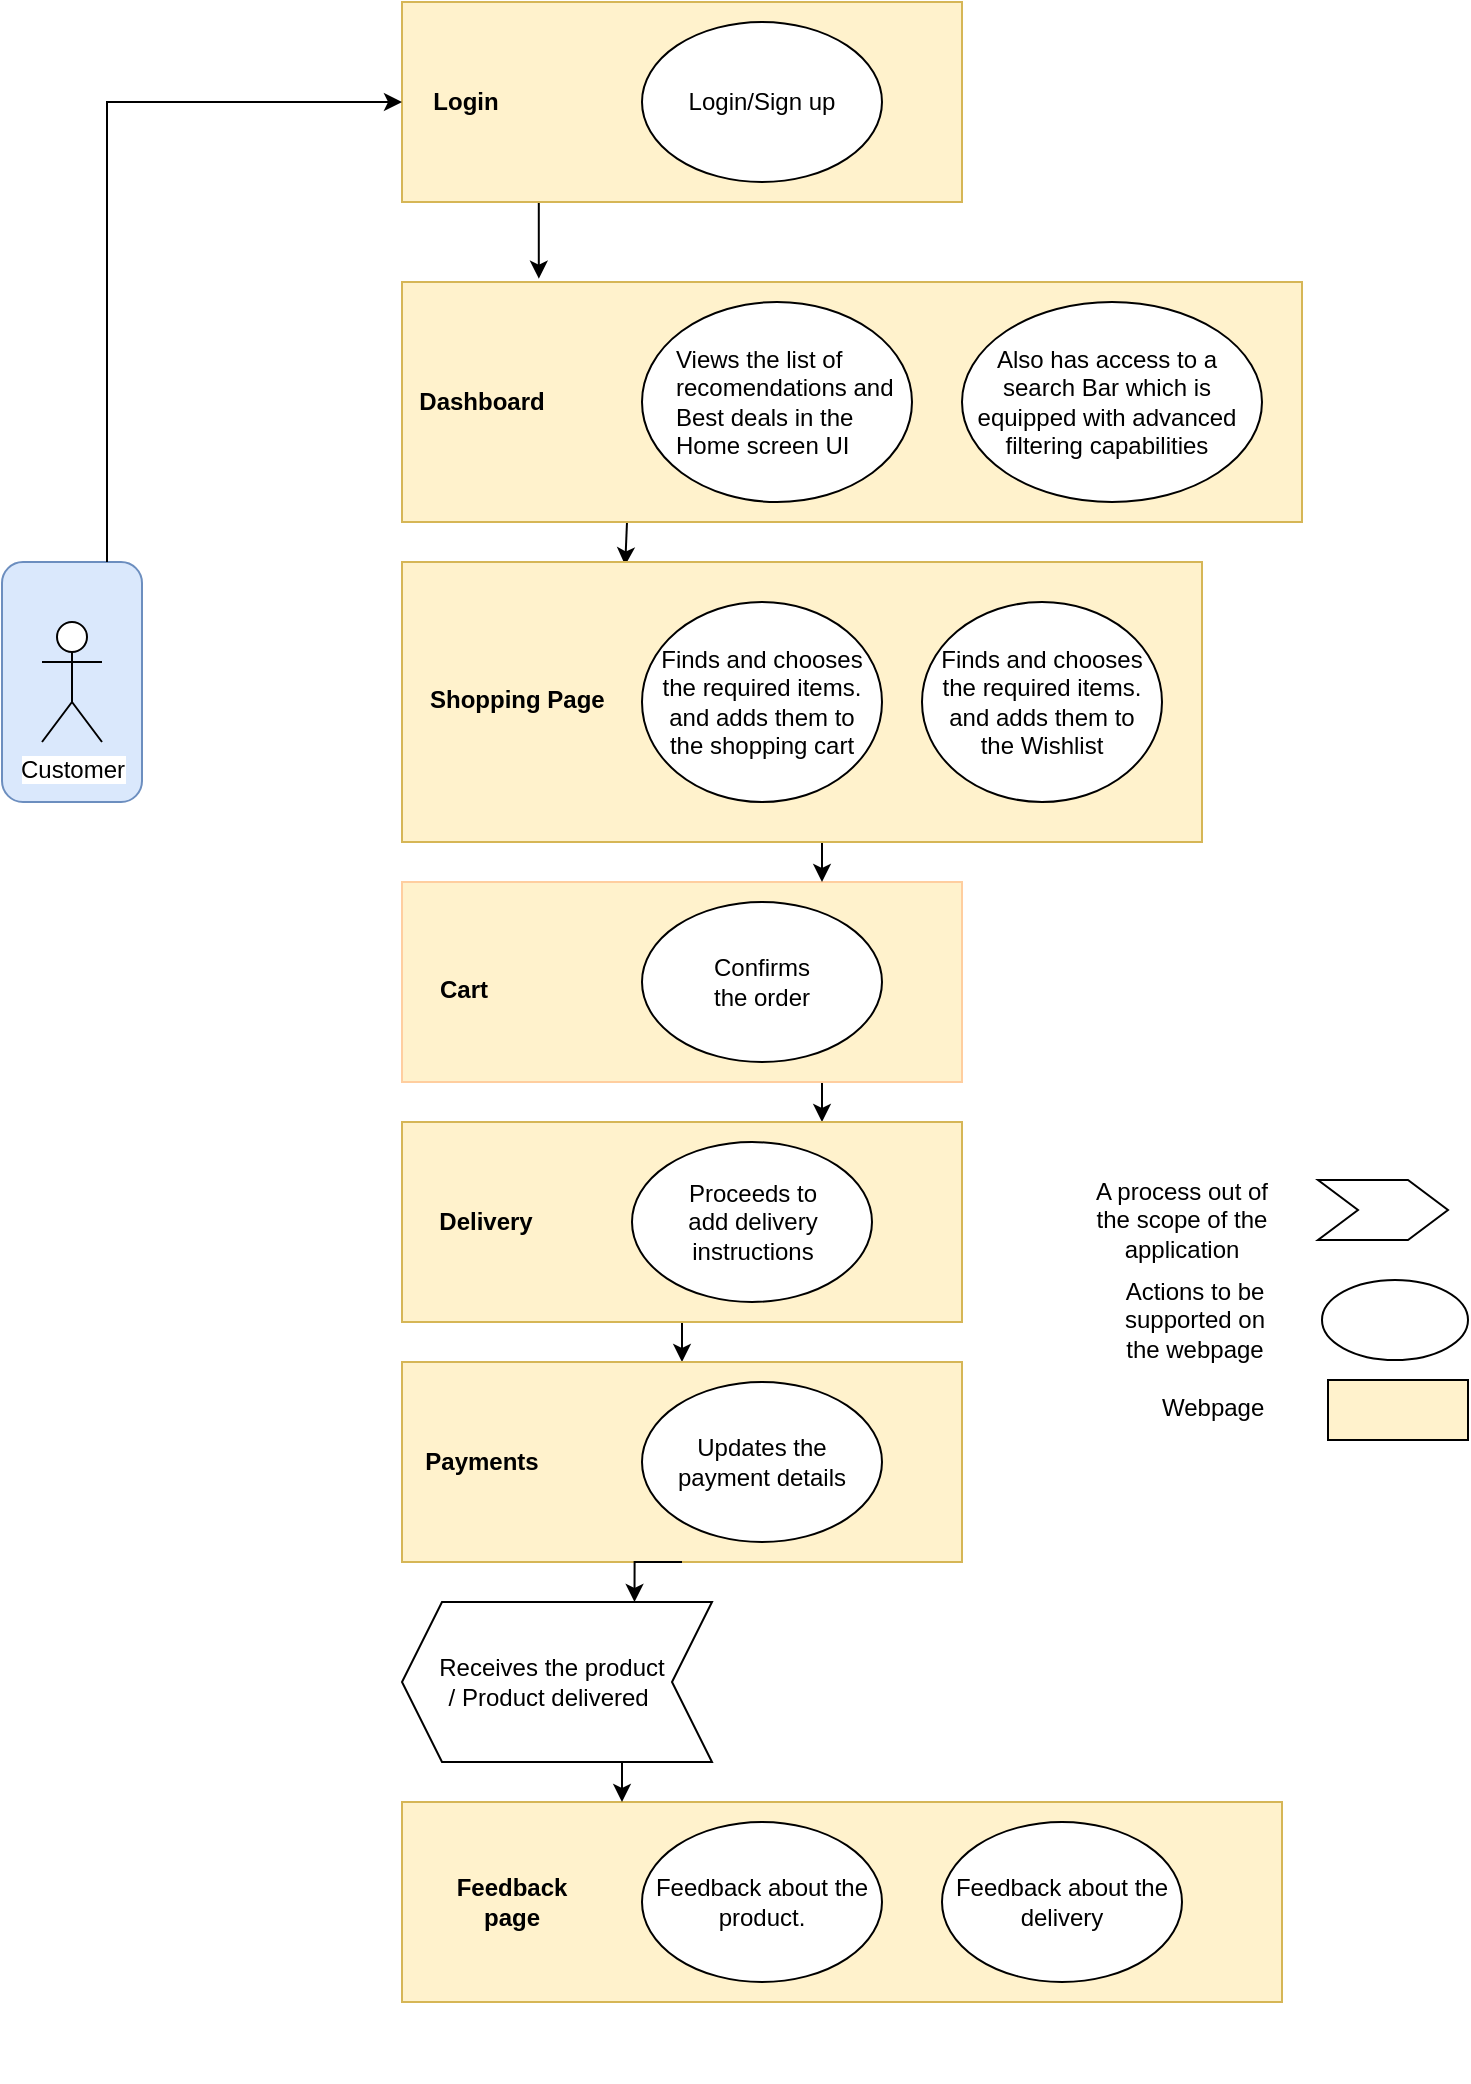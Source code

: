 <mxfile version="12.3.2" type="device" pages="1"><diagram id="129X-ychBDiigLBu-Kmn" name="Page-1"><mxGraphModel dx="1422" dy="810" grid="1" gridSize="10" guides="1" tooltips="1" connect="1" arrows="1" fold="1" page="1" pageScale="1" pageWidth="850" pageHeight="1100" math="0" shadow="0"><root><mxCell id="0"/><mxCell id="1" parent="0"/><mxCell id="P_HHTpu3daHOdObdXbKx-111" style="edgeStyle=orthogonalEdgeStyle;rounded=0;orthogonalLoop=1;jettySize=auto;html=1;exitX=0.75;exitY=1;exitDx=0;exitDy=0;entryX=0.75;entryY=0;entryDx=0;entryDy=0;" parent="1" source="P_HHTpu3daHOdObdXbKx-109" target="P_HHTpu3daHOdObdXbKx-75" edge="1"><mxGeometry relative="1" as="geometry"/></mxCell><mxCell id="P_HHTpu3daHOdObdXbKx-109" value="" style="rounded=0;whiteSpace=wrap;html=1;fillColor=#FFF2CC;strokeColor=#FFCE9F;" parent="1" vertex="1"><mxGeometry x="280" y="440" width="280" height="100" as="geometry"/></mxCell><mxCell id="P_HHTpu3daHOdObdXbKx-106" style="edgeStyle=orthogonalEdgeStyle;rounded=0;orthogonalLoop=1;jettySize=auto;html=1;exitX=0.25;exitY=1;exitDx=0;exitDy=0;entryX=0.152;entryY=-0.014;entryDx=0;entryDy=0;entryPerimeter=0;" parent="1" source="P_HHTpu3daHOdObdXbKx-93" target="P_HHTpu3daHOdObdXbKx-91" edge="1"><mxGeometry relative="1" as="geometry"/></mxCell><mxCell id="P_HHTpu3daHOdObdXbKx-93" value="" style="rounded=0;whiteSpace=wrap;html=1;fillColor=#fff2cc;strokeColor=#d6b656;" parent="1" vertex="1"><mxGeometry x="280" width="280" height="100" as="geometry"/></mxCell><mxCell id="P_HHTpu3daHOdObdXbKx-107" style="edgeStyle=orthogonalEdgeStyle;rounded=0;orthogonalLoop=1;jettySize=auto;html=1;exitX=0.25;exitY=1;exitDx=0;exitDy=0;entryX=0.279;entryY=0.012;entryDx=0;entryDy=0;entryPerimeter=0;" parent="1" source="P_HHTpu3daHOdObdXbKx-91" target="P_HHTpu3daHOdObdXbKx-86" edge="1"><mxGeometry relative="1" as="geometry"/></mxCell><mxCell id="P_HHTpu3daHOdObdXbKx-91" value="" style="rounded=0;whiteSpace=wrap;html=1;fillColor=#fff2cc;strokeColor=#d6b656;" parent="1" vertex="1"><mxGeometry x="280" y="140" width="450" height="120" as="geometry"/></mxCell><mxCell id="P_HHTpu3daHOdObdXbKx-110" style="edgeStyle=orthogonalEdgeStyle;rounded=0;orthogonalLoop=1;jettySize=auto;html=1;exitX=0.5;exitY=1;exitDx=0;exitDy=0;entryX=0.75;entryY=0;entryDx=0;entryDy=0;" parent="1" source="P_HHTpu3daHOdObdXbKx-86" target="P_HHTpu3daHOdObdXbKx-109" edge="1"><mxGeometry relative="1" as="geometry"/></mxCell><mxCell id="P_HHTpu3daHOdObdXbKx-86" value="" style="rounded=0;whiteSpace=wrap;html=1;fillColor=#FFF2CC;strokeColor=#d6b656;" parent="1" vertex="1"><mxGeometry x="280" y="280" width="400" height="140" as="geometry"/></mxCell><mxCell id="P_HHTpu3daHOdObdXbKx-82" value="" style="ellipse;whiteSpace=wrap;html=1;" parent="1" vertex="1"><mxGeometry x="400" y="450" width="120" height="80" as="geometry"/></mxCell><mxCell id="P_HHTpu3daHOdObdXbKx-112" style="edgeStyle=orthogonalEdgeStyle;rounded=0;orthogonalLoop=1;jettySize=auto;html=1;exitX=0.5;exitY=1;exitDx=0;exitDy=0;entryX=0.5;entryY=0;entryDx=0;entryDy=0;" parent="1" source="P_HHTpu3daHOdObdXbKx-75" target="P_HHTpu3daHOdObdXbKx-70" edge="1"><mxGeometry relative="1" as="geometry"/></mxCell><mxCell id="P_HHTpu3daHOdObdXbKx-75" value="" style="rounded=0;whiteSpace=wrap;html=1;fillColor=#fff2cc;strokeColor=#d6b656;" parent="1" vertex="1"><mxGeometry x="280" y="560" width="280" height="100" as="geometry"/></mxCell><mxCell id="P_HHTpu3daHOdObdXbKx-49" value="" style="ellipse;whiteSpace=wrap;html=1;" parent="1" vertex="1"><mxGeometry x="395" y="570" width="120" height="80" as="geometry"/></mxCell><mxCell id="P_HHTpu3daHOdObdXbKx-9" value="" style="group" parent="1" vertex="1" connectable="0"><mxGeometry x="80" y="280" width="70" height="120" as="geometry"/></mxCell><mxCell id="P_HHTpu3daHOdObdXbKx-8" value="" style="group" parent="P_HHTpu3daHOdObdXbKx-9" vertex="1" connectable="0"><mxGeometry width="70" height="120" as="geometry"/></mxCell><mxCell id="P_HHTpu3daHOdObdXbKx-6" value="" style="rounded=1;whiteSpace=wrap;html=1;fillColor=#dae8fc;strokeColor=#6c8ebf;" parent="P_HHTpu3daHOdObdXbKx-8" vertex="1"><mxGeometry width="70" height="120" as="geometry"/></mxCell><mxCell id="P_HHTpu3daHOdObdXbKx-4" value="Customer&lt;br&gt;" style="shape=umlActor;verticalLabelPosition=bottom;labelBackgroundColor=#ffffff;verticalAlign=top;html=1;outlineConnect=0;" parent="P_HHTpu3daHOdObdXbKx-8" vertex="1"><mxGeometry x="20" y="30" width="30" height="60" as="geometry"/></mxCell><mxCell id="P_HHTpu3daHOdObdXbKx-18" value="" style="group" parent="1" vertex="1" connectable="0"><mxGeometry x="322" y="160" width="375" height="120" as="geometry"/></mxCell><mxCell id="P_HHTpu3daHOdObdXbKx-30" value="" style="ellipse;whiteSpace=wrap;html=1;" parent="P_HHTpu3daHOdObdXbKx-18" vertex="1"><mxGeometry x="78" y="-10" width="135" height="100" as="geometry"/></mxCell><mxCell id="P_HHTpu3daHOdObdXbKx-21" style="edgeStyle=orthogonalEdgeStyle;rounded=0;orthogonalLoop=1;jettySize=auto;html=1;exitX=0.5;exitY=1;exitDx=0;exitDy=0;" parent="P_HHTpu3daHOdObdXbKx-18" edge="1"><mxGeometry relative="1" as="geometry"><mxPoint x="209" y="170" as="sourcePoint"/><mxPoint x="209" y="170" as="targetPoint"/></mxGeometry></mxCell><mxCell id="P_HHTpu3daHOdObdXbKx-35" value="" style="group" parent="P_HHTpu3daHOdObdXbKx-18" vertex="1" connectable="0"><mxGeometry x="238" y="-20" width="150" height="110" as="geometry"/></mxCell><mxCell id="P_HHTpu3daHOdObdXbKx-34" value="" style="ellipse;whiteSpace=wrap;html=1;" parent="P_HHTpu3daHOdObdXbKx-35" vertex="1"><mxGeometry y="10" width="150" height="100" as="geometry"/></mxCell><mxCell id="P_HHTpu3daHOdObdXbKx-33" value="Also has access to a search Bar which is equipped with advanced filtering capabilities" style="text;html=1;strokeColor=none;fillColor=none;align=center;verticalAlign=middle;whiteSpace=wrap;rounded=0;" parent="P_HHTpu3daHOdObdXbKx-35" vertex="1"><mxGeometry x="5" y="50" width="135" height="20" as="geometry"/></mxCell><mxCell id="P_HHTpu3daHOdObdXbKx-89" value="Views the list of&lt;br&gt;recomendations&amp;nbsp;and&lt;br&gt;Best deals in the &lt;br&gt;Home screen UI" style="text;html=1;" parent="P_HHTpu3daHOdObdXbKx-18" vertex="1"><mxGeometry x="93" y="5" width="80" height="60" as="geometry"/></mxCell><mxCell id="P_HHTpu3daHOdObdXbKx-29" value="" style="ellipse;whiteSpace=wrap;html=1;" parent="1" vertex="1"><mxGeometry x="400" y="10" width="120" height="80" as="geometry"/></mxCell><mxCell id="P_HHTpu3daHOdObdXbKx-31" value="Login/Sign up" style="text;html=1;strokeColor=none;fillColor=none;align=center;verticalAlign=middle;whiteSpace=wrap;rounded=0;" parent="1" vertex="1"><mxGeometry x="415" y="40" width="90" height="20" as="geometry"/></mxCell><mxCell id="P_HHTpu3daHOdObdXbKx-43" value="" style="group" parent="1" vertex="1" connectable="0"><mxGeometry x="400" y="300" width="120" height="100" as="geometry"/></mxCell><mxCell id="P_HHTpu3daHOdObdXbKx-39" value="" style="ellipse;whiteSpace=wrap;html=1;" parent="P_HHTpu3daHOdObdXbKx-43" vertex="1"><mxGeometry width="120" height="100" as="geometry"/></mxCell><mxCell id="P_HHTpu3daHOdObdXbKx-38" value="Finds and chooses the required items. and adds them to the shopping cart" style="text;html=1;strokeColor=none;fillColor=none;align=center;verticalAlign=middle;whiteSpace=wrap;rounded=0;" parent="P_HHTpu3daHOdObdXbKx-43" vertex="1"><mxGeometry x="5" y="40" width="110" height="20" as="geometry"/></mxCell><mxCell id="P_HHTpu3daHOdObdXbKx-44" value="" style="group" parent="1" vertex="1" connectable="0"><mxGeometry x="540" y="300" width="120" height="100" as="geometry"/></mxCell><mxCell id="P_HHTpu3daHOdObdXbKx-45" value="" style="ellipse;whiteSpace=wrap;html=1;" parent="P_HHTpu3daHOdObdXbKx-44" vertex="1"><mxGeometry width="120" height="100" as="geometry"/></mxCell><mxCell id="P_HHTpu3daHOdObdXbKx-46" value="Finds and chooses the required items. and adds them to the Wishlist" style="text;html=1;strokeColor=none;fillColor=none;align=center;verticalAlign=middle;whiteSpace=wrap;rounded=0;" parent="P_HHTpu3daHOdObdXbKx-44" vertex="1"><mxGeometry x="5" y="40" width="110" height="20" as="geometry"/></mxCell><mxCell id="P_HHTpu3daHOdObdXbKx-48" value="Proceeds to add delivery instructions" style="text;html=1;strokeColor=none;fillColor=none;align=center;verticalAlign=middle;whiteSpace=wrap;rounded=0;" parent="1" vertex="1"><mxGeometry x="417.5" y="600" width="75" height="20" as="geometry"/></mxCell><mxCell id="P_HHTpu3daHOdObdXbKx-77" value="" style="group" parent="1" vertex="1" connectable="0"><mxGeometry x="280" y="660" width="440" height="380" as="geometry"/></mxCell><mxCell id="P_HHTpu3daHOdObdXbKx-76" value="" style="group" parent="P_HHTpu3daHOdObdXbKx-77" vertex="1" connectable="0"><mxGeometry width="440" height="380" as="geometry"/></mxCell><mxCell id="P_HHTpu3daHOdObdXbKx-73" value="" style="group" parent="P_HHTpu3daHOdObdXbKx-76" vertex="1" connectable="0"><mxGeometry y="240" width="440" height="140" as="geometry"/></mxCell><mxCell id="P_HHTpu3daHOdObdXbKx-80" value="" style="group" parent="P_HHTpu3daHOdObdXbKx-73" vertex="1" connectable="0"><mxGeometry width="440" height="100" as="geometry"/></mxCell><mxCell id="P_HHTpu3daHOdObdXbKx-66" value="" style="rounded=0;whiteSpace=wrap;html=1;fillColor=#fff2cc;strokeColor=#d6b656;" parent="P_HHTpu3daHOdObdXbKx-80" vertex="1"><mxGeometry width="440" height="100" as="geometry"/></mxCell><mxCell id="P_HHTpu3daHOdObdXbKx-67" value="&lt;b&gt;Feedback page&lt;/b&gt;" style="text;html=1;strokeColor=none;fillColor=none;align=center;verticalAlign=middle;whiteSpace=wrap;rounded=0;" parent="P_HHTpu3daHOdObdXbKx-80" vertex="1"><mxGeometry x="20" y="40" width="70" height="20" as="geometry"/></mxCell><mxCell id="P_HHTpu3daHOdObdXbKx-62" value="" style="group" parent="P_HHTpu3daHOdObdXbKx-80" vertex="1" connectable="0"><mxGeometry x="120" y="10" width="120" height="80" as="geometry"/></mxCell><mxCell id="P_HHTpu3daHOdObdXbKx-59" value="" style="ellipse;whiteSpace=wrap;html=1;" parent="P_HHTpu3daHOdObdXbKx-62" vertex="1"><mxGeometry width="120" height="80" as="geometry"/></mxCell><mxCell id="P_HHTpu3daHOdObdXbKx-60" value="Feedback about the product." style="text;html=1;strokeColor=none;fillColor=none;align=center;verticalAlign=middle;whiteSpace=wrap;rounded=0;" parent="P_HHTpu3daHOdObdXbKx-62" vertex="1"><mxGeometry x="5" y="30" width="110" height="20" as="geometry"/></mxCell><mxCell id="P_HHTpu3daHOdObdXbKx-63" value="" style="group" parent="P_HHTpu3daHOdObdXbKx-80" vertex="1" connectable="0"><mxGeometry x="270" y="10" width="120" height="80" as="geometry"/></mxCell><mxCell id="P_HHTpu3daHOdObdXbKx-64" value="" style="ellipse;whiteSpace=wrap;html=1;" parent="P_HHTpu3daHOdObdXbKx-63" vertex="1"><mxGeometry width="120" height="80" as="geometry"/></mxCell><mxCell id="P_HHTpu3daHOdObdXbKx-65" value="Feedback about the delivery" style="text;html=1;strokeColor=none;fillColor=none;align=center;verticalAlign=middle;whiteSpace=wrap;rounded=0;" parent="P_HHTpu3daHOdObdXbKx-63" vertex="1"><mxGeometry x="5" y="30" width="110" height="20" as="geometry"/></mxCell><mxCell id="P_HHTpu3daHOdObdXbKx-79" value="" style="group" parent="P_HHTpu3daHOdObdXbKx-76" vertex="1" connectable="0"><mxGeometry y="140" width="155" height="80" as="geometry"/></mxCell><mxCell id="P_HHTpu3daHOdObdXbKx-74" value="" style="shape=step;perimeter=stepPerimeter;whiteSpace=wrap;html=1;fixedSize=1;size=20;rotation=180;" parent="P_HHTpu3daHOdObdXbKx-79" vertex="1"><mxGeometry width="155" height="80" as="geometry"/></mxCell><mxCell id="P_HHTpu3daHOdObdXbKx-54" value="Receives the product / Product delivered&amp;nbsp;" style="text;html=1;strokeColor=none;fillColor=none;align=center;verticalAlign=middle;whiteSpace=wrap;rounded=0;" parent="P_HHTpu3daHOdObdXbKx-79" vertex="1"><mxGeometry x="15" y="30" width="120" height="20" as="geometry"/></mxCell><mxCell id="P_HHTpu3daHOdObdXbKx-72" value="" style="group" parent="P_HHTpu3daHOdObdXbKx-76" vertex="1" connectable="0"><mxGeometry y="20" width="300" height="110" as="geometry"/></mxCell><mxCell id="P_HHTpu3daHOdObdXbKx-70" value="" style="rounded=0;whiteSpace=wrap;html=1;fillColor=#fff2cc;strokeColor=#d6b656;" parent="P_HHTpu3daHOdObdXbKx-72" vertex="1"><mxGeometry width="280" height="100" as="geometry"/></mxCell><mxCell id="P_HHTpu3daHOdObdXbKx-52" value="" style="group" parent="P_HHTpu3daHOdObdXbKx-72" vertex="1" connectable="0"><mxGeometry x="120" y="10" width="120" height="80" as="geometry"/></mxCell><mxCell id="P_HHTpu3daHOdObdXbKx-51" value="" style="ellipse;whiteSpace=wrap;html=1;" parent="P_HHTpu3daHOdObdXbKx-52" vertex="1"><mxGeometry width="120" height="80" as="geometry"/></mxCell><mxCell id="P_HHTpu3daHOdObdXbKx-50" value="Updates the payment details" style="text;html=1;strokeColor=none;fillColor=none;align=center;verticalAlign=middle;whiteSpace=wrap;rounded=0;" parent="P_HHTpu3daHOdObdXbKx-52" vertex="1"><mxGeometry x="15" y="20" width="90" height="40" as="geometry"/></mxCell><mxCell id="P_HHTpu3daHOdObdXbKx-71" value="&lt;b&gt;Payments&lt;/b&gt;" style="text;html=1;strokeColor=none;fillColor=none;align=center;verticalAlign=middle;whiteSpace=wrap;rounded=0;" parent="P_HHTpu3daHOdObdXbKx-72" vertex="1"><mxGeometry x="20" y="40" width="40" height="20" as="geometry"/></mxCell><mxCell id="P_HHTpu3daHOdObdXbKx-115" style="edgeStyle=orthogonalEdgeStyle;rounded=0;orthogonalLoop=1;jettySize=auto;html=1;exitX=0.5;exitY=1;exitDx=0;exitDy=0;entryX=0.25;entryY=1;entryDx=0;entryDy=0;" parent="P_HHTpu3daHOdObdXbKx-76" source="P_HHTpu3daHOdObdXbKx-70" target="P_HHTpu3daHOdObdXbKx-74" edge="1"><mxGeometry relative="1" as="geometry"/></mxCell><mxCell id="P_HHTpu3daHOdObdXbKx-116" style="edgeStyle=orthogonalEdgeStyle;rounded=0;orthogonalLoop=1;jettySize=auto;html=1;exitX=0.25;exitY=0;exitDx=0;exitDy=0;entryX=0.25;entryY=0;entryDx=0;entryDy=0;" parent="P_HHTpu3daHOdObdXbKx-76" source="P_HHTpu3daHOdObdXbKx-74" target="P_HHTpu3daHOdObdXbKx-66" edge="1"><mxGeometry relative="1" as="geometry"/></mxCell><mxCell id="P_HHTpu3daHOdObdXbKx-78" value="&lt;b&gt;Delivery&lt;/b&gt;" style="text;html=1;strokeColor=none;fillColor=none;align=center;verticalAlign=middle;whiteSpace=wrap;rounded=0;" parent="1" vertex="1"><mxGeometry x="302" y="600" width="40" height="20" as="geometry"/></mxCell><mxCell id="P_HHTpu3daHOdObdXbKx-81" value="Confirms the order" style="text;html=1;strokeColor=none;fillColor=none;align=center;verticalAlign=middle;whiteSpace=wrap;rounded=0;" parent="1" vertex="1"><mxGeometry x="428" y="480" width="64" height="20" as="geometry"/></mxCell><mxCell id="P_HHTpu3daHOdObdXbKx-85" value="&lt;b&gt;Cart&lt;/b&gt;" style="text;html=1;" parent="1" vertex="1"><mxGeometry x="297" y="480" width="50" height="30" as="geometry"/></mxCell><mxCell id="P_HHTpu3daHOdObdXbKx-88" value="&lt;b&gt;Shopping Page&lt;/b&gt;" style="text;html=1;" parent="1" vertex="1"><mxGeometry x="292" y="335" width="50" height="30" as="geometry"/></mxCell><mxCell id="P_HHTpu3daHOdObdXbKx-92" value="&lt;b&gt;Dashboard&lt;/b&gt;" style="text;html=1;strokeColor=none;fillColor=none;align=center;verticalAlign=middle;whiteSpace=wrap;rounded=0;" parent="1" vertex="1"><mxGeometry x="300" y="190" width="40" height="20" as="geometry"/></mxCell><mxCell id="P_HHTpu3daHOdObdXbKx-95" value="&lt;b&gt;Login&lt;/b&gt;" style="text;html=1;strokeColor=none;fillColor=none;align=center;verticalAlign=middle;whiteSpace=wrap;rounded=0;" parent="1" vertex="1"><mxGeometry x="292" y="40" width="40" height="20" as="geometry"/></mxCell><mxCell id="P_HHTpu3daHOdObdXbKx-105" style="edgeStyle=orthogonalEdgeStyle;rounded=0;orthogonalLoop=1;jettySize=auto;html=1;exitX=0.75;exitY=0;exitDx=0;exitDy=0;entryX=0;entryY=0.5;entryDx=0;entryDy=0;" parent="1" source="P_HHTpu3daHOdObdXbKx-6" target="P_HHTpu3daHOdObdXbKx-93" edge="1"><mxGeometry relative="1" as="geometry"/></mxCell><mxCell id="epzbBDeMe4wOVCEVcrLe-1" value="" style="rounded=0;whiteSpace=wrap;html=1;fillColor=#FFF2CC;" vertex="1" parent="1"><mxGeometry x="743" y="689" width="70" height="30" as="geometry"/></mxCell><mxCell id="epzbBDeMe4wOVCEVcrLe-2" value="Webpage" style="text;html=1;" vertex="1" parent="1"><mxGeometry x="658" y="689" width="80" height="30" as="geometry"/></mxCell><mxCell id="epzbBDeMe4wOVCEVcrLe-3" value="" style="ellipse;whiteSpace=wrap;html=1;" vertex="1" parent="1"><mxGeometry x="740" y="639" width="73" height="40" as="geometry"/></mxCell><mxCell id="epzbBDeMe4wOVCEVcrLe-4" value="Actions to be supported on the webpage" style="text;html=1;strokeColor=none;fillColor=none;align=center;verticalAlign=middle;whiteSpace=wrap;rounded=0;" vertex="1" parent="1"><mxGeometry x="633" y="649" width="87" height="20" as="geometry"/></mxCell><mxCell id="epzbBDeMe4wOVCEVcrLe-5" value="" style="shape=step;perimeter=stepPerimeter;whiteSpace=wrap;html=1;fixedSize=1;" vertex="1" parent="1"><mxGeometry x="738" y="589" width="65" height="30" as="geometry"/></mxCell><mxCell id="epzbBDeMe4wOVCEVcrLe-6" value="A process out of the scope of the application" style="text;html=1;strokeColor=none;fillColor=none;align=center;verticalAlign=middle;whiteSpace=wrap;rounded=0;" vertex="1" parent="1"><mxGeometry x="620" y="599" width="100" height="20" as="geometry"/></mxCell></root></mxGraphModel></diagram></mxfile>